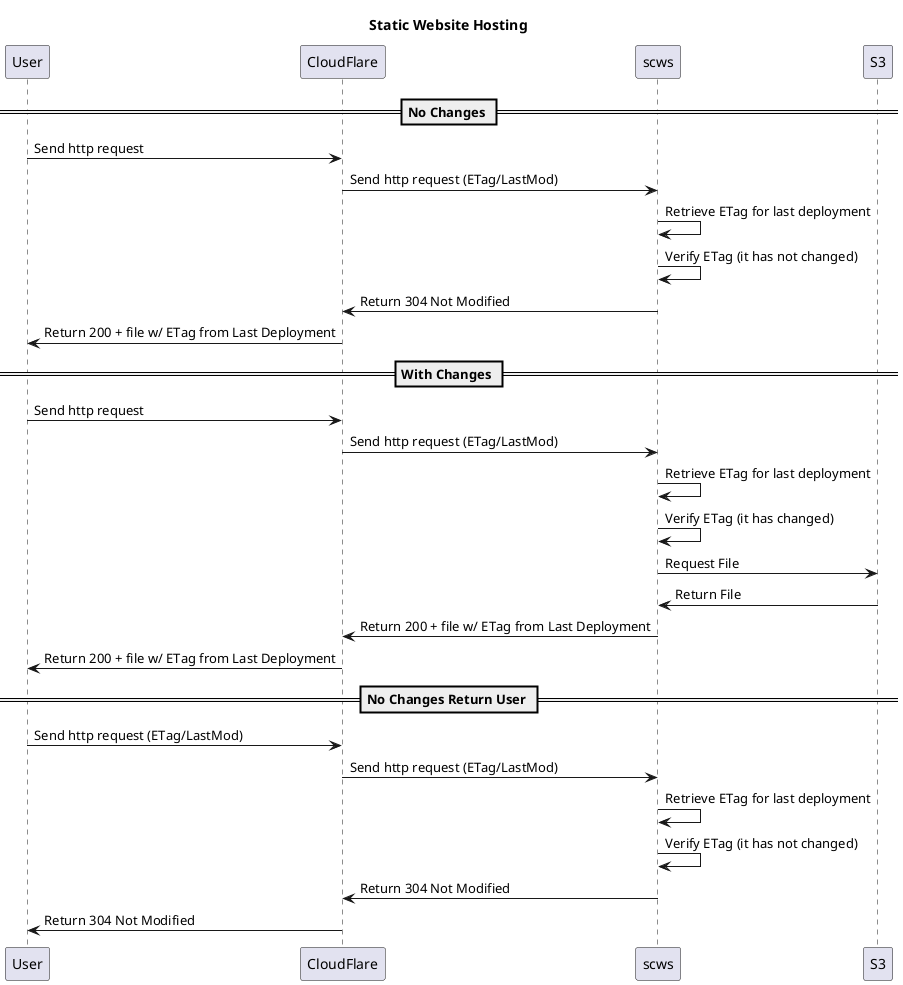 @startuml
title Static Website Hosting
participant "User" as USER
participant "CloudFlare" as CF
participant "scws" as SCWS
participant "S3" as S3

== No Changes ==
USER -> CF : Send http request
CF -> SCWS : Send http request (ETag/LastMod)
SCWS -> SCWS : Retrieve ETag for last deployment
SCWS -> SCWS : Verify ETag (it has not changed)
SCWS -> CF : Return 304 Not Modified
CF -> USER : Return 200 + file w/ ETag from Last Deployment

== With Changes ==
USER -> CF : Send http request
CF -> SCWS : Send http request (ETag/LastMod)
SCWS -> SCWS : Retrieve ETag for last deployment
SCWS -> SCWS : Verify ETag (it has changed)
SCWS -> S3 : Request File
S3 -> SCWS : Return File
SCWS -> CF : Return 200 + file w/ ETag from Last Deployment
CF -> USER : Return 200 + file w/ ETag from Last Deployment

== No Changes Return User ==
USER -> CF : Send http request (ETag/LastMod)
CF -> SCWS : Send http request (ETag/LastMod)
SCWS -> SCWS : Retrieve ETag for last deployment
SCWS -> SCWS : Verify ETag (it has not changed)
SCWS -> CF : Return 304 Not Modified
CF -> USER : Return 304 Not Modified
@enduml